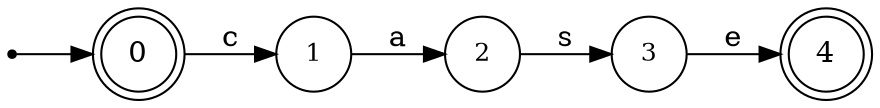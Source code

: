 digraph finite_state_machine {
	rankdir=LR;
	size="10,10"

	node [ shape = doublecircle, label = "0", fontsize  = 14] n0;

	node [ shape = circle, label = "1", fontsize  = 12] n1;
	node [ shape = circle, label = "2", fontsize  = 12] n2;
	node [ shape = circle, label = "3", fontsize  = 12] n3;

	node [ shape = doublecircle, label = "4", fontsize  = 14] n4;

	node [shape = point ]; qi
	qi -> n0;

	n0 -> n1 [ label = "c" ];
	n1 -> n2 [ label = "a" ];
	n2 -> n3 [ label = "s" ];
	n3 -> n4 [ label = "e" ];
}